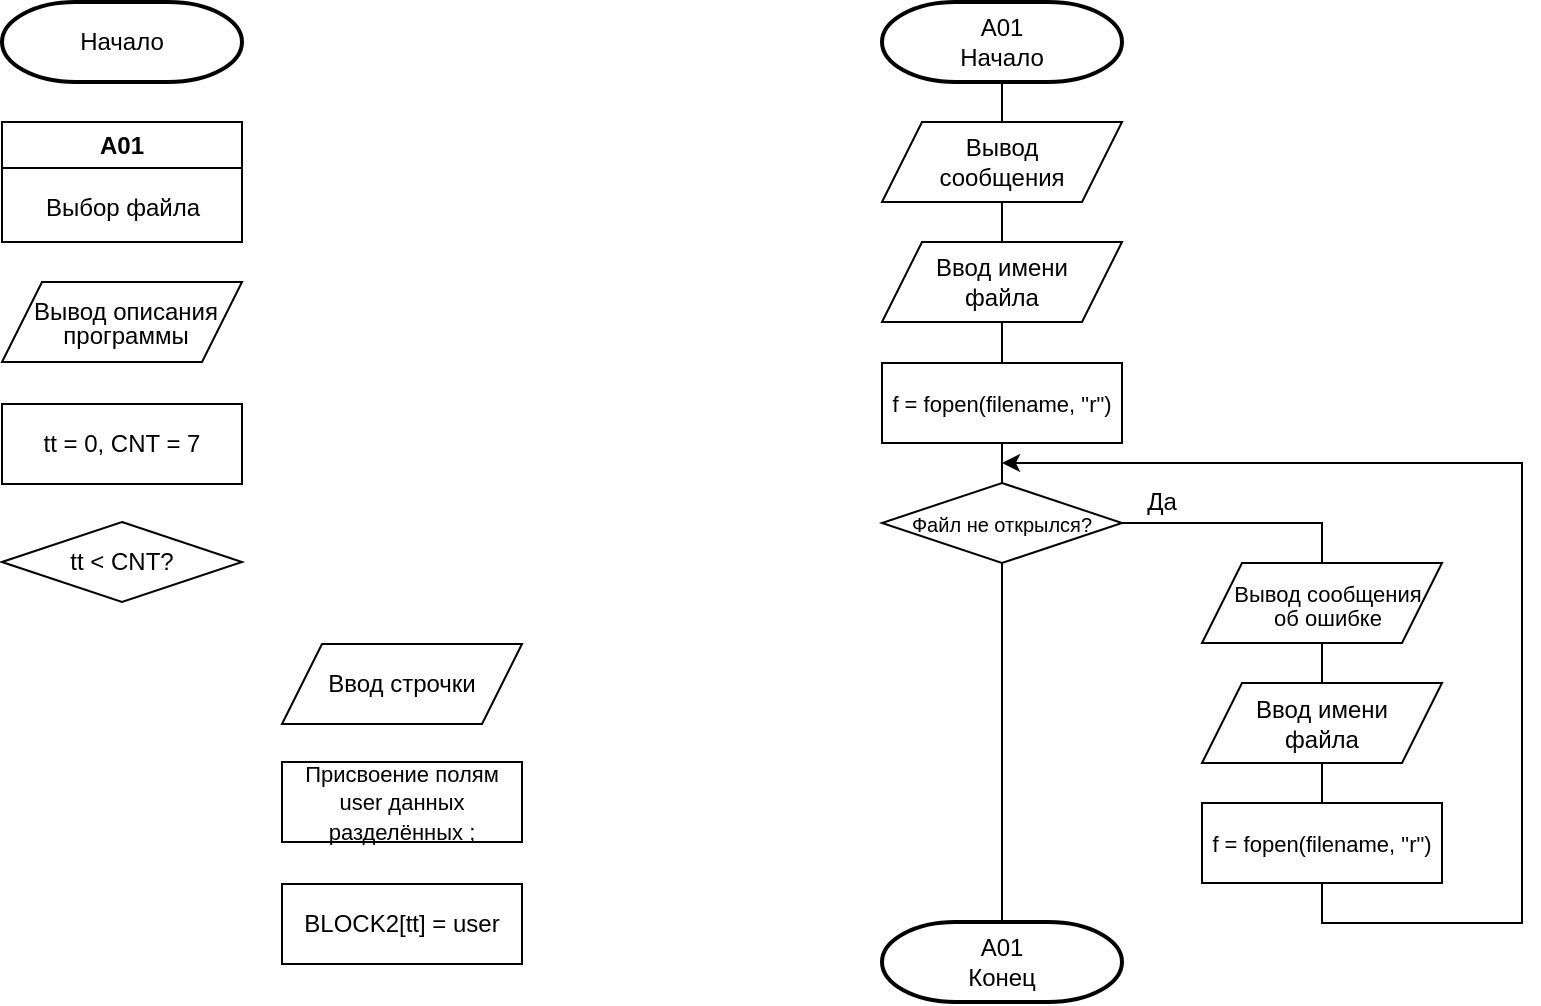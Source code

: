 <mxfile version="23.1.5" type="github">
  <diagram id="C5RBs43oDa-KdzZeNtuy" name="Page-1">
    <mxGraphModel dx="954" dy="558" grid="1" gridSize="10" guides="1" tooltips="1" connect="1" arrows="1" fold="1" page="1" pageScale="1" pageWidth="827" pageHeight="1169" math="0" shadow="0">
      <root>
        <mxCell id="WIyWlLk6GJQsqaUBKTNV-0" />
        <mxCell id="WIyWlLk6GJQsqaUBKTNV-1" parent="WIyWlLk6GJQsqaUBKTNV-0" />
        <mxCell id="7qvsYo9a1J3gUp_0PV7V-0" value="A01&lt;br&gt;Начало" style="strokeWidth=2;html=1;shape=mxgraph.flowchart.terminator;whiteSpace=wrap;" vertex="1" parent="WIyWlLk6GJQsqaUBKTNV-1">
          <mxGeometry x="480" y="40" width="120" height="40" as="geometry" />
        </mxCell>
        <mxCell id="7qvsYo9a1J3gUp_0PV7V-1" value="Ввод имени файла" style="shape=parallelogram;perimeter=parallelogramPerimeter;whiteSpace=wrap;html=1;fixedSize=1;spacingLeft=10;spacingRight=10;" vertex="1" parent="WIyWlLk6GJQsqaUBKTNV-1">
          <mxGeometry x="480" y="160" width="120" height="40" as="geometry" />
        </mxCell>
        <mxCell id="7qvsYo9a1J3gUp_0PV7V-2" value="f = fopen(filename, &quot;r&quot;)" style="rounded=0;whiteSpace=wrap;html=1;fontSize=11;" vertex="1" parent="WIyWlLk6GJQsqaUBKTNV-1">
          <mxGeometry x="480" y="220.5" width="120" height="40" as="geometry" />
        </mxCell>
        <mxCell id="7qvsYo9a1J3gUp_0PV7V-3" value="Файл не открылся?" style="strokeWidth=1;html=1;shape=mxgraph.flowchart.decision;whiteSpace=wrap;fontSize=10;" vertex="1" parent="WIyWlLk6GJQsqaUBKTNV-1">
          <mxGeometry x="480" y="280.5" width="120" height="40" as="geometry" />
        </mxCell>
        <mxCell id="7qvsYo9a1J3gUp_0PV7V-4" value="" style="endArrow=none;html=1;rounded=0;exitX=0.5;exitY=0;exitDx=0;exitDy=0;entryX=0.5;entryY=1;entryDx=0;entryDy=0;" edge="1" parent="WIyWlLk6GJQsqaUBKTNV-1" source="7qvsYo9a1J3gUp_0PV7V-2" target="7qvsYo9a1J3gUp_0PV7V-1">
          <mxGeometry width="50" height="50" relative="1" as="geometry">
            <mxPoint x="660" y="265" as="sourcePoint" />
            <mxPoint x="610" y="215" as="targetPoint" />
          </mxGeometry>
        </mxCell>
        <mxCell id="7qvsYo9a1J3gUp_0PV7V-5" value="" style="endArrow=none;html=1;rounded=0;entryX=0.5;entryY=1;entryDx=0;entryDy=0;exitX=0.5;exitY=0;exitDx=0;exitDy=0;exitPerimeter=0;" edge="1" parent="WIyWlLk6GJQsqaUBKTNV-1" source="7qvsYo9a1J3gUp_0PV7V-3" target="7qvsYo9a1J3gUp_0PV7V-2">
          <mxGeometry width="50" height="50" relative="1" as="geometry">
            <mxPoint x="640" y="315" as="sourcePoint" />
            <mxPoint x="640" y="275" as="targetPoint" />
          </mxGeometry>
        </mxCell>
        <mxCell id="7qvsYo9a1J3gUp_0PV7V-6" value="&lt;p style=&quot;line-height: 100%;&quot;&gt;&lt;font style=&quot;font-size: 11px;&quot;&gt;Вывод сообщения об ошибке&lt;/font&gt;&lt;/p&gt;" style="shape=parallelogram;perimeter=parallelogramPerimeter;whiteSpace=wrap;html=1;fixedSize=1;spacingLeft=14;spacingRight=8;" vertex="1" parent="WIyWlLk6GJQsqaUBKTNV-1">
          <mxGeometry x="640" y="320.5" width="120" height="40" as="geometry" />
        </mxCell>
        <mxCell id="7qvsYo9a1J3gUp_0PV7V-7" value="" style="endArrow=none;html=1;rounded=0;entryX=1;entryY=0.5;entryDx=0;entryDy=0;entryPerimeter=0;exitX=0.5;exitY=0;exitDx=0;exitDy=0;" edge="1" parent="WIyWlLk6GJQsqaUBKTNV-1" source="7qvsYo9a1J3gUp_0PV7V-6" target="7qvsYo9a1J3gUp_0PV7V-3">
          <mxGeometry width="50" height="50" relative="1" as="geometry">
            <mxPoint x="650" y="300.5" as="sourcePoint" />
            <mxPoint x="650" y="260.5" as="targetPoint" />
            <Array as="points">
              <mxPoint x="700" y="300.5" />
            </Array>
          </mxGeometry>
        </mxCell>
        <mxCell id="7qvsYo9a1J3gUp_0PV7V-8" value="Да" style="text;html=1;strokeColor=none;fillColor=none;align=center;verticalAlign=middle;whiteSpace=wrap;rounded=0;" vertex="1" parent="WIyWlLk6GJQsqaUBKTNV-1">
          <mxGeometry x="590" y="274.5" width="60" height="30" as="geometry" />
        </mxCell>
        <mxCell id="7qvsYo9a1J3gUp_0PV7V-9" value="Ввод имени файла" style="shape=parallelogram;perimeter=parallelogramPerimeter;whiteSpace=wrap;html=1;fixedSize=1;spacingLeft=10;spacingRight=10;" vertex="1" parent="WIyWlLk6GJQsqaUBKTNV-1">
          <mxGeometry x="640" y="380.5" width="120" height="40" as="geometry" />
        </mxCell>
        <mxCell id="7qvsYo9a1J3gUp_0PV7V-10" value="f = fopen(filename, &quot;r&quot;)" style="rounded=0;whiteSpace=wrap;html=1;fontSize=11;" vertex="1" parent="WIyWlLk6GJQsqaUBKTNV-1">
          <mxGeometry x="640" y="440.5" width="120" height="40" as="geometry" />
        </mxCell>
        <mxCell id="7qvsYo9a1J3gUp_0PV7V-11" value="" style="endArrow=none;html=1;rounded=0;entryX=0.5;entryY=1;entryDx=0;entryDy=0;exitX=0.5;exitY=0;exitDx=0;exitDy=0;" edge="1" parent="WIyWlLk6GJQsqaUBKTNV-1" source="7qvsYo9a1J3gUp_0PV7V-10" target="7qvsYo9a1J3gUp_0PV7V-9">
          <mxGeometry width="50" height="50" relative="1" as="geometry">
            <mxPoint x="800" y="450.5" as="sourcePoint" />
            <mxPoint x="800" y="410.5" as="targetPoint" />
          </mxGeometry>
        </mxCell>
        <mxCell id="7qvsYo9a1J3gUp_0PV7V-12" value="" style="endArrow=none;html=1;rounded=0;entryX=0.5;entryY=1;entryDx=0;entryDy=0;exitX=0.5;exitY=0;exitDx=0;exitDy=0;" edge="1" parent="WIyWlLk6GJQsqaUBKTNV-1" source="7qvsYo9a1J3gUp_0PV7V-9" target="7qvsYo9a1J3gUp_0PV7V-6">
          <mxGeometry width="50" height="50" relative="1" as="geometry">
            <mxPoint x="550" y="410.5" as="sourcePoint" />
            <mxPoint x="550" y="370.5" as="targetPoint" />
          </mxGeometry>
        </mxCell>
        <mxCell id="7qvsYo9a1J3gUp_0PV7V-13" value="" style="endArrow=none;html=1;rounded=0;entryX=0.5;entryY=1;entryDx=0;entryDy=0;startArrow=classic;startFill=1;" edge="1" parent="WIyWlLk6GJQsqaUBKTNV-1" target="7qvsYo9a1J3gUp_0PV7V-10">
          <mxGeometry width="50" height="50" relative="1" as="geometry">
            <mxPoint x="540" y="270.5" as="sourcePoint" />
            <mxPoint x="700" y="520.5" as="targetPoint" />
            <Array as="points">
              <mxPoint x="800" y="270.5" />
              <mxPoint x="800" y="500.5" />
              <mxPoint x="700" y="500.5" />
            </Array>
          </mxGeometry>
        </mxCell>
        <mxCell id="7qvsYo9a1J3gUp_0PV7V-14" value="Вывод сообщения" style="shape=parallelogram;perimeter=parallelogramPerimeter;whiteSpace=wrap;html=1;fixedSize=1;spacingLeft=10;spacingRight=10;" vertex="1" parent="WIyWlLk6GJQsqaUBKTNV-1">
          <mxGeometry x="480" y="100" width="120" height="40" as="geometry" />
        </mxCell>
        <mxCell id="7qvsYo9a1J3gUp_0PV7V-15" value="" style="endArrow=none;html=1;rounded=0;entryX=0.5;entryY=1;entryDx=0;entryDy=0;exitX=0.5;exitY=0;exitDx=0;exitDy=0;" edge="1" parent="WIyWlLk6GJQsqaUBKTNV-1" source="7qvsYo9a1J3gUp_0PV7V-1" target="7qvsYo9a1J3gUp_0PV7V-14">
          <mxGeometry width="50" height="50" relative="1" as="geometry">
            <mxPoint x="650" y="180" as="sourcePoint" />
            <mxPoint x="650" y="140" as="targetPoint" />
          </mxGeometry>
        </mxCell>
        <mxCell id="7qvsYo9a1J3gUp_0PV7V-16" value="" style="endArrow=none;html=1;rounded=0;entryX=0.5;entryY=1;entryDx=0;entryDy=0;entryPerimeter=0;exitX=0.5;exitY=0;exitDx=0;exitDy=0;" edge="1" parent="WIyWlLk6GJQsqaUBKTNV-1" source="7qvsYo9a1J3gUp_0PV7V-14" target="7qvsYo9a1J3gUp_0PV7V-0">
          <mxGeometry width="50" height="50" relative="1" as="geometry">
            <mxPoint x="390" y="140" as="sourcePoint" />
            <mxPoint x="390" y="100" as="targetPoint" />
          </mxGeometry>
        </mxCell>
        <mxCell id="7qvsYo9a1J3gUp_0PV7V-17" value="A01&lt;br&gt;Конец" style="strokeWidth=2;html=1;shape=mxgraph.flowchart.terminator;whiteSpace=wrap;" vertex="1" parent="WIyWlLk6GJQsqaUBKTNV-1">
          <mxGeometry x="480" y="500" width="120" height="40" as="geometry" />
        </mxCell>
        <mxCell id="7qvsYo9a1J3gUp_0PV7V-18" value="" style="endArrow=none;html=1;rounded=0;entryX=0.5;entryY=1;entryDx=0;entryDy=0;entryPerimeter=0;exitX=0.5;exitY=0;exitDx=0;exitDy=0;exitPerimeter=0;" edge="1" parent="WIyWlLk6GJQsqaUBKTNV-1" source="7qvsYo9a1J3gUp_0PV7V-17" target="7qvsYo9a1J3gUp_0PV7V-3">
          <mxGeometry width="50" height="50" relative="1" as="geometry">
            <mxPoint x="490" y="420" as="sourcePoint" />
            <mxPoint x="490" y="380" as="targetPoint" />
          </mxGeometry>
        </mxCell>
        <mxCell id="7qvsYo9a1J3gUp_0PV7V-19" value="Начало" style="strokeWidth=2;html=1;shape=mxgraph.flowchart.terminator;whiteSpace=wrap;" vertex="1" parent="WIyWlLk6GJQsqaUBKTNV-1">
          <mxGeometry x="40" y="40" width="120" height="40" as="geometry" />
        </mxCell>
        <mxCell id="7qvsYo9a1J3gUp_0PV7V-20" value="A01" style="swimlane;whiteSpace=wrap;html=1;" vertex="1" parent="WIyWlLk6GJQsqaUBKTNV-1">
          <mxGeometry x="40" y="100" width="120" height="60" as="geometry" />
        </mxCell>
        <mxCell id="7qvsYo9a1J3gUp_0PV7V-21" value="Выбор файла" style="text;html=1;align=center;verticalAlign=middle;resizable=0;points=[];autosize=1;strokeColor=none;fillColor=none;" vertex="1" parent="7qvsYo9a1J3gUp_0PV7V-20">
          <mxGeometry x="10" y="28" width="100" height="30" as="geometry" />
        </mxCell>
        <mxCell id="7qvsYo9a1J3gUp_0PV7V-22" value="&lt;p style=&quot;line-height: 100%;&quot;&gt;&lt;font style=&quot;font-size: 12px;&quot;&gt;Вывод описания программы&lt;/font&gt;&lt;/p&gt;" style="shape=parallelogram;perimeter=parallelogramPerimeter;whiteSpace=wrap;html=1;fixedSize=1;spacingLeft=4;" vertex="1" parent="WIyWlLk6GJQsqaUBKTNV-1">
          <mxGeometry x="40" y="180" width="120" height="40" as="geometry" />
        </mxCell>
        <mxCell id="7qvsYo9a1J3gUp_0PV7V-23" value="tt = 0, CNT = 7" style="rounded=0;whiteSpace=wrap;html=1;" vertex="1" parent="WIyWlLk6GJQsqaUBKTNV-1">
          <mxGeometry x="40" y="241" width="120" height="40" as="geometry" />
        </mxCell>
        <mxCell id="7qvsYo9a1J3gUp_0PV7V-24" value="tt &amp;lt; CNT?" style="strokeWidth=1;html=1;shape=mxgraph.flowchart.decision;whiteSpace=wrap;" vertex="1" parent="WIyWlLk6GJQsqaUBKTNV-1">
          <mxGeometry x="40" y="300" width="120" height="40" as="geometry" />
        </mxCell>
        <mxCell id="7qvsYo9a1J3gUp_0PV7V-25" value="Ввод строчки" style="shape=parallelogram;perimeter=parallelogramPerimeter;whiteSpace=wrap;html=1;fixedSize=1;" vertex="1" parent="WIyWlLk6GJQsqaUBKTNV-1">
          <mxGeometry x="180" y="361" width="120" height="40" as="geometry" />
        </mxCell>
        <mxCell id="7qvsYo9a1J3gUp_0PV7V-26" value="&lt;font style=&quot;font-size: 11px;&quot;&gt;Присвоение полям user данных разделённых ;&lt;/font&gt;" style="rounded=0;whiteSpace=wrap;html=1;" vertex="1" parent="WIyWlLk6GJQsqaUBKTNV-1">
          <mxGeometry x="180" y="420" width="120" height="40" as="geometry" />
        </mxCell>
        <mxCell id="7qvsYo9a1J3gUp_0PV7V-27" value="BLOCK2[tt] = user" style="rounded=0;whiteSpace=wrap;html=1;" vertex="1" parent="WIyWlLk6GJQsqaUBKTNV-1">
          <mxGeometry x="180" y="481" width="120" height="40" as="geometry" />
        </mxCell>
      </root>
    </mxGraphModel>
  </diagram>
</mxfile>
